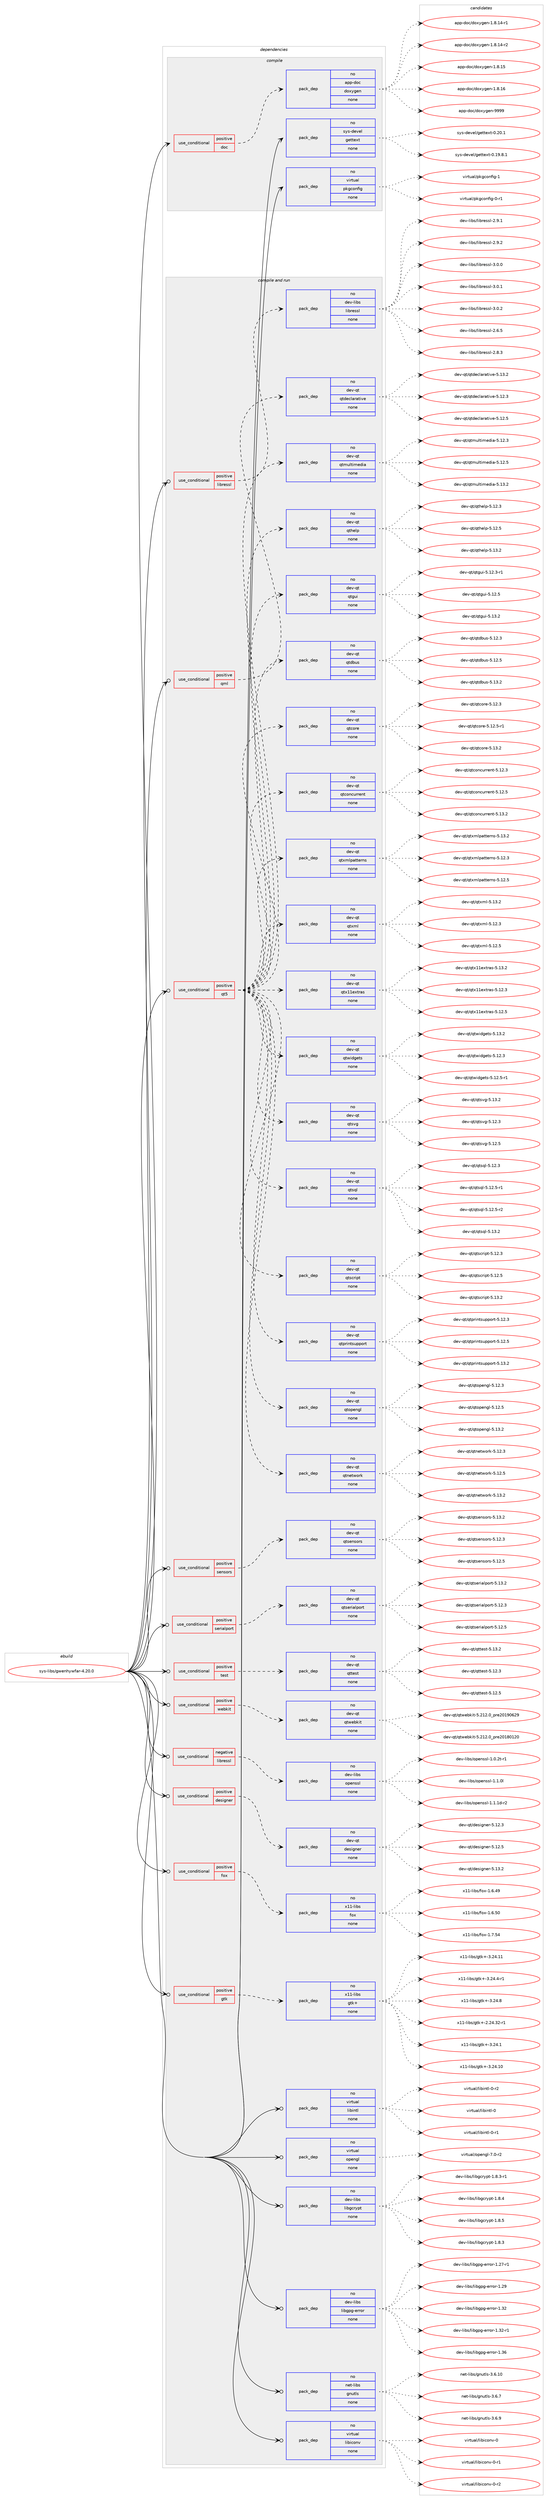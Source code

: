 digraph prolog {

# *************
# Graph options
# *************

newrank=true;
concentrate=true;
compound=true;
graph [rankdir=LR,fontname=Helvetica,fontsize=10,ranksep=1.5];#, ranksep=2.5, nodesep=0.2];
edge  [arrowhead=vee];
node  [fontname=Helvetica,fontsize=10];

# **********
# The ebuild
# **********

subgraph cluster_leftcol {
color=gray;
rank=same;
label=<<i>ebuild</i>>;
id [label="sys-libs/gwenhywfar-4.20.0", color=red, width=4, href="../sys-libs/gwenhywfar-4.20.0.svg"];
}

# ****************
# The dependencies
# ****************

subgraph cluster_midcol {
color=gray;
label=<<i>dependencies</i>>;
subgraph cluster_compile {
fillcolor="#eeeeee";
style=filled;
label=<<i>compile</i>>;
subgraph cond215468 {
dependency896968 [label=<<TABLE BORDER="0" CELLBORDER="1" CELLSPACING="0" CELLPADDING="4"><TR><TD ROWSPAN="3" CELLPADDING="10">use_conditional</TD></TR><TR><TD>positive</TD></TR><TR><TD>doc</TD></TR></TABLE>>, shape=none, color=red];
subgraph pack665750 {
dependency896969 [label=<<TABLE BORDER="0" CELLBORDER="1" CELLSPACING="0" CELLPADDING="4" WIDTH="220"><TR><TD ROWSPAN="6" CELLPADDING="30">pack_dep</TD></TR><TR><TD WIDTH="110">no</TD></TR><TR><TD>app-doc</TD></TR><TR><TD>doxygen</TD></TR><TR><TD>none</TD></TR><TR><TD></TD></TR></TABLE>>, shape=none, color=blue];
}
dependency896968:e -> dependency896969:w [weight=20,style="dashed",arrowhead="vee"];
}
id:e -> dependency896968:w [weight=20,style="solid",arrowhead="vee"];
subgraph pack665751 {
dependency896970 [label=<<TABLE BORDER="0" CELLBORDER="1" CELLSPACING="0" CELLPADDING="4" WIDTH="220"><TR><TD ROWSPAN="6" CELLPADDING="30">pack_dep</TD></TR><TR><TD WIDTH="110">no</TD></TR><TR><TD>sys-devel</TD></TR><TR><TD>gettext</TD></TR><TR><TD>none</TD></TR><TR><TD></TD></TR></TABLE>>, shape=none, color=blue];
}
id:e -> dependency896970:w [weight=20,style="solid",arrowhead="vee"];
subgraph pack665752 {
dependency896971 [label=<<TABLE BORDER="0" CELLBORDER="1" CELLSPACING="0" CELLPADDING="4" WIDTH="220"><TR><TD ROWSPAN="6" CELLPADDING="30">pack_dep</TD></TR><TR><TD WIDTH="110">no</TD></TR><TR><TD>virtual</TD></TR><TR><TD>pkgconfig</TD></TR><TR><TD>none</TD></TR><TR><TD></TD></TR></TABLE>>, shape=none, color=blue];
}
id:e -> dependency896971:w [weight=20,style="solid",arrowhead="vee"];
}
subgraph cluster_compileandrun {
fillcolor="#eeeeee";
style=filled;
label=<<i>compile and run</i>>;
subgraph cond215469 {
dependency896972 [label=<<TABLE BORDER="0" CELLBORDER="1" CELLSPACING="0" CELLPADDING="4"><TR><TD ROWSPAN="3" CELLPADDING="10">use_conditional</TD></TR><TR><TD>negative</TD></TR><TR><TD>libressl</TD></TR></TABLE>>, shape=none, color=red];
subgraph pack665753 {
dependency896973 [label=<<TABLE BORDER="0" CELLBORDER="1" CELLSPACING="0" CELLPADDING="4" WIDTH="220"><TR><TD ROWSPAN="6" CELLPADDING="30">pack_dep</TD></TR><TR><TD WIDTH="110">no</TD></TR><TR><TD>dev-libs</TD></TR><TR><TD>openssl</TD></TR><TR><TD>none</TD></TR><TR><TD></TD></TR></TABLE>>, shape=none, color=blue];
}
dependency896972:e -> dependency896973:w [weight=20,style="dashed",arrowhead="vee"];
}
id:e -> dependency896972:w [weight=20,style="solid",arrowhead="odotvee"];
subgraph cond215470 {
dependency896974 [label=<<TABLE BORDER="0" CELLBORDER="1" CELLSPACING="0" CELLPADDING="4"><TR><TD ROWSPAN="3" CELLPADDING="10">use_conditional</TD></TR><TR><TD>positive</TD></TR><TR><TD>designer</TD></TR></TABLE>>, shape=none, color=red];
subgraph pack665754 {
dependency896975 [label=<<TABLE BORDER="0" CELLBORDER="1" CELLSPACING="0" CELLPADDING="4" WIDTH="220"><TR><TD ROWSPAN="6" CELLPADDING="30">pack_dep</TD></TR><TR><TD WIDTH="110">no</TD></TR><TR><TD>dev-qt</TD></TR><TR><TD>designer</TD></TR><TR><TD>none</TD></TR><TR><TD></TD></TR></TABLE>>, shape=none, color=blue];
}
dependency896974:e -> dependency896975:w [weight=20,style="dashed",arrowhead="vee"];
}
id:e -> dependency896974:w [weight=20,style="solid",arrowhead="odotvee"];
subgraph cond215471 {
dependency896976 [label=<<TABLE BORDER="0" CELLBORDER="1" CELLSPACING="0" CELLPADDING="4"><TR><TD ROWSPAN="3" CELLPADDING="10">use_conditional</TD></TR><TR><TD>positive</TD></TR><TR><TD>fox</TD></TR></TABLE>>, shape=none, color=red];
subgraph pack665755 {
dependency896977 [label=<<TABLE BORDER="0" CELLBORDER="1" CELLSPACING="0" CELLPADDING="4" WIDTH="220"><TR><TD ROWSPAN="6" CELLPADDING="30">pack_dep</TD></TR><TR><TD WIDTH="110">no</TD></TR><TR><TD>x11-libs</TD></TR><TR><TD>fox</TD></TR><TR><TD>none</TD></TR><TR><TD></TD></TR></TABLE>>, shape=none, color=blue];
}
dependency896976:e -> dependency896977:w [weight=20,style="dashed",arrowhead="vee"];
}
id:e -> dependency896976:w [weight=20,style="solid",arrowhead="odotvee"];
subgraph cond215472 {
dependency896978 [label=<<TABLE BORDER="0" CELLBORDER="1" CELLSPACING="0" CELLPADDING="4"><TR><TD ROWSPAN="3" CELLPADDING="10">use_conditional</TD></TR><TR><TD>positive</TD></TR><TR><TD>gtk</TD></TR></TABLE>>, shape=none, color=red];
subgraph pack665756 {
dependency896979 [label=<<TABLE BORDER="0" CELLBORDER="1" CELLSPACING="0" CELLPADDING="4" WIDTH="220"><TR><TD ROWSPAN="6" CELLPADDING="30">pack_dep</TD></TR><TR><TD WIDTH="110">no</TD></TR><TR><TD>x11-libs</TD></TR><TR><TD>gtk+</TD></TR><TR><TD>none</TD></TR><TR><TD></TD></TR></TABLE>>, shape=none, color=blue];
}
dependency896978:e -> dependency896979:w [weight=20,style="dashed",arrowhead="vee"];
}
id:e -> dependency896978:w [weight=20,style="solid",arrowhead="odotvee"];
subgraph cond215473 {
dependency896980 [label=<<TABLE BORDER="0" CELLBORDER="1" CELLSPACING="0" CELLPADDING="4"><TR><TD ROWSPAN="3" CELLPADDING="10">use_conditional</TD></TR><TR><TD>positive</TD></TR><TR><TD>libressl</TD></TR></TABLE>>, shape=none, color=red];
subgraph pack665757 {
dependency896981 [label=<<TABLE BORDER="0" CELLBORDER="1" CELLSPACING="0" CELLPADDING="4" WIDTH="220"><TR><TD ROWSPAN="6" CELLPADDING="30">pack_dep</TD></TR><TR><TD WIDTH="110">no</TD></TR><TR><TD>dev-libs</TD></TR><TR><TD>libressl</TD></TR><TR><TD>none</TD></TR><TR><TD></TD></TR></TABLE>>, shape=none, color=blue];
}
dependency896980:e -> dependency896981:w [weight=20,style="dashed",arrowhead="vee"];
}
id:e -> dependency896980:w [weight=20,style="solid",arrowhead="odotvee"];
subgraph cond215474 {
dependency896982 [label=<<TABLE BORDER="0" CELLBORDER="1" CELLSPACING="0" CELLPADDING="4"><TR><TD ROWSPAN="3" CELLPADDING="10">use_conditional</TD></TR><TR><TD>positive</TD></TR><TR><TD>qml</TD></TR></TABLE>>, shape=none, color=red];
subgraph pack665758 {
dependency896983 [label=<<TABLE BORDER="0" CELLBORDER="1" CELLSPACING="0" CELLPADDING="4" WIDTH="220"><TR><TD ROWSPAN="6" CELLPADDING="30">pack_dep</TD></TR><TR><TD WIDTH="110">no</TD></TR><TR><TD>dev-qt</TD></TR><TR><TD>qtdeclarative</TD></TR><TR><TD>none</TD></TR><TR><TD></TD></TR></TABLE>>, shape=none, color=blue];
}
dependency896982:e -> dependency896983:w [weight=20,style="dashed",arrowhead="vee"];
}
id:e -> dependency896982:w [weight=20,style="solid",arrowhead="odotvee"];
subgraph cond215475 {
dependency896984 [label=<<TABLE BORDER="0" CELLBORDER="1" CELLSPACING="0" CELLPADDING="4"><TR><TD ROWSPAN="3" CELLPADDING="10">use_conditional</TD></TR><TR><TD>positive</TD></TR><TR><TD>qt5</TD></TR></TABLE>>, shape=none, color=red];
subgraph pack665759 {
dependency896985 [label=<<TABLE BORDER="0" CELLBORDER="1" CELLSPACING="0" CELLPADDING="4" WIDTH="220"><TR><TD ROWSPAN="6" CELLPADDING="30">pack_dep</TD></TR><TR><TD WIDTH="110">no</TD></TR><TR><TD>dev-qt</TD></TR><TR><TD>qtconcurrent</TD></TR><TR><TD>none</TD></TR><TR><TD></TD></TR></TABLE>>, shape=none, color=blue];
}
dependency896984:e -> dependency896985:w [weight=20,style="dashed",arrowhead="vee"];
subgraph pack665760 {
dependency896986 [label=<<TABLE BORDER="0" CELLBORDER="1" CELLSPACING="0" CELLPADDING="4" WIDTH="220"><TR><TD ROWSPAN="6" CELLPADDING="30">pack_dep</TD></TR><TR><TD WIDTH="110">no</TD></TR><TR><TD>dev-qt</TD></TR><TR><TD>qtcore</TD></TR><TR><TD>none</TD></TR><TR><TD></TD></TR></TABLE>>, shape=none, color=blue];
}
dependency896984:e -> dependency896986:w [weight=20,style="dashed",arrowhead="vee"];
subgraph pack665761 {
dependency896987 [label=<<TABLE BORDER="0" CELLBORDER="1" CELLSPACING="0" CELLPADDING="4" WIDTH="220"><TR><TD ROWSPAN="6" CELLPADDING="30">pack_dep</TD></TR><TR><TD WIDTH="110">no</TD></TR><TR><TD>dev-qt</TD></TR><TR><TD>qtdbus</TD></TR><TR><TD>none</TD></TR><TR><TD></TD></TR></TABLE>>, shape=none, color=blue];
}
dependency896984:e -> dependency896987:w [weight=20,style="dashed",arrowhead="vee"];
subgraph pack665762 {
dependency896988 [label=<<TABLE BORDER="0" CELLBORDER="1" CELLSPACING="0" CELLPADDING="4" WIDTH="220"><TR><TD ROWSPAN="6" CELLPADDING="30">pack_dep</TD></TR><TR><TD WIDTH="110">no</TD></TR><TR><TD>dev-qt</TD></TR><TR><TD>qtgui</TD></TR><TR><TD>none</TD></TR><TR><TD></TD></TR></TABLE>>, shape=none, color=blue];
}
dependency896984:e -> dependency896988:w [weight=20,style="dashed",arrowhead="vee"];
subgraph pack665763 {
dependency896989 [label=<<TABLE BORDER="0" CELLBORDER="1" CELLSPACING="0" CELLPADDING="4" WIDTH="220"><TR><TD ROWSPAN="6" CELLPADDING="30">pack_dep</TD></TR><TR><TD WIDTH="110">no</TD></TR><TR><TD>dev-qt</TD></TR><TR><TD>qthelp</TD></TR><TR><TD>none</TD></TR><TR><TD></TD></TR></TABLE>>, shape=none, color=blue];
}
dependency896984:e -> dependency896989:w [weight=20,style="dashed",arrowhead="vee"];
subgraph pack665764 {
dependency896990 [label=<<TABLE BORDER="0" CELLBORDER="1" CELLSPACING="0" CELLPADDING="4" WIDTH="220"><TR><TD ROWSPAN="6" CELLPADDING="30">pack_dep</TD></TR><TR><TD WIDTH="110">no</TD></TR><TR><TD>dev-qt</TD></TR><TR><TD>qtmultimedia</TD></TR><TR><TD>none</TD></TR><TR><TD></TD></TR></TABLE>>, shape=none, color=blue];
}
dependency896984:e -> dependency896990:w [weight=20,style="dashed",arrowhead="vee"];
subgraph pack665765 {
dependency896991 [label=<<TABLE BORDER="0" CELLBORDER="1" CELLSPACING="0" CELLPADDING="4" WIDTH="220"><TR><TD ROWSPAN="6" CELLPADDING="30">pack_dep</TD></TR><TR><TD WIDTH="110">no</TD></TR><TR><TD>dev-qt</TD></TR><TR><TD>qtnetwork</TD></TR><TR><TD>none</TD></TR><TR><TD></TD></TR></TABLE>>, shape=none, color=blue];
}
dependency896984:e -> dependency896991:w [weight=20,style="dashed",arrowhead="vee"];
subgraph pack665766 {
dependency896992 [label=<<TABLE BORDER="0" CELLBORDER="1" CELLSPACING="0" CELLPADDING="4" WIDTH="220"><TR><TD ROWSPAN="6" CELLPADDING="30">pack_dep</TD></TR><TR><TD WIDTH="110">no</TD></TR><TR><TD>dev-qt</TD></TR><TR><TD>qtopengl</TD></TR><TR><TD>none</TD></TR><TR><TD></TD></TR></TABLE>>, shape=none, color=blue];
}
dependency896984:e -> dependency896992:w [weight=20,style="dashed",arrowhead="vee"];
subgraph pack665767 {
dependency896993 [label=<<TABLE BORDER="0" CELLBORDER="1" CELLSPACING="0" CELLPADDING="4" WIDTH="220"><TR><TD ROWSPAN="6" CELLPADDING="30">pack_dep</TD></TR><TR><TD WIDTH="110">no</TD></TR><TR><TD>dev-qt</TD></TR><TR><TD>qtprintsupport</TD></TR><TR><TD>none</TD></TR><TR><TD></TD></TR></TABLE>>, shape=none, color=blue];
}
dependency896984:e -> dependency896993:w [weight=20,style="dashed",arrowhead="vee"];
subgraph pack665768 {
dependency896994 [label=<<TABLE BORDER="0" CELLBORDER="1" CELLSPACING="0" CELLPADDING="4" WIDTH="220"><TR><TD ROWSPAN="6" CELLPADDING="30">pack_dep</TD></TR><TR><TD WIDTH="110">no</TD></TR><TR><TD>dev-qt</TD></TR><TR><TD>qtscript</TD></TR><TR><TD>none</TD></TR><TR><TD></TD></TR></TABLE>>, shape=none, color=blue];
}
dependency896984:e -> dependency896994:w [weight=20,style="dashed",arrowhead="vee"];
subgraph pack665769 {
dependency896995 [label=<<TABLE BORDER="0" CELLBORDER="1" CELLSPACING="0" CELLPADDING="4" WIDTH="220"><TR><TD ROWSPAN="6" CELLPADDING="30">pack_dep</TD></TR><TR><TD WIDTH="110">no</TD></TR><TR><TD>dev-qt</TD></TR><TR><TD>qtsql</TD></TR><TR><TD>none</TD></TR><TR><TD></TD></TR></TABLE>>, shape=none, color=blue];
}
dependency896984:e -> dependency896995:w [weight=20,style="dashed",arrowhead="vee"];
subgraph pack665770 {
dependency896996 [label=<<TABLE BORDER="0" CELLBORDER="1" CELLSPACING="0" CELLPADDING="4" WIDTH="220"><TR><TD ROWSPAN="6" CELLPADDING="30">pack_dep</TD></TR><TR><TD WIDTH="110">no</TD></TR><TR><TD>dev-qt</TD></TR><TR><TD>qtsvg</TD></TR><TR><TD>none</TD></TR><TR><TD></TD></TR></TABLE>>, shape=none, color=blue];
}
dependency896984:e -> dependency896996:w [weight=20,style="dashed",arrowhead="vee"];
subgraph pack665771 {
dependency896997 [label=<<TABLE BORDER="0" CELLBORDER="1" CELLSPACING="0" CELLPADDING="4" WIDTH="220"><TR><TD ROWSPAN="6" CELLPADDING="30">pack_dep</TD></TR><TR><TD WIDTH="110">no</TD></TR><TR><TD>dev-qt</TD></TR><TR><TD>qtwidgets</TD></TR><TR><TD>none</TD></TR><TR><TD></TD></TR></TABLE>>, shape=none, color=blue];
}
dependency896984:e -> dependency896997:w [weight=20,style="dashed",arrowhead="vee"];
subgraph pack665772 {
dependency896998 [label=<<TABLE BORDER="0" CELLBORDER="1" CELLSPACING="0" CELLPADDING="4" WIDTH="220"><TR><TD ROWSPAN="6" CELLPADDING="30">pack_dep</TD></TR><TR><TD WIDTH="110">no</TD></TR><TR><TD>dev-qt</TD></TR><TR><TD>qtx11extras</TD></TR><TR><TD>none</TD></TR><TR><TD></TD></TR></TABLE>>, shape=none, color=blue];
}
dependency896984:e -> dependency896998:w [weight=20,style="dashed",arrowhead="vee"];
subgraph pack665773 {
dependency896999 [label=<<TABLE BORDER="0" CELLBORDER="1" CELLSPACING="0" CELLPADDING="4" WIDTH="220"><TR><TD ROWSPAN="6" CELLPADDING="30">pack_dep</TD></TR><TR><TD WIDTH="110">no</TD></TR><TR><TD>dev-qt</TD></TR><TR><TD>qtxml</TD></TR><TR><TD>none</TD></TR><TR><TD></TD></TR></TABLE>>, shape=none, color=blue];
}
dependency896984:e -> dependency896999:w [weight=20,style="dashed",arrowhead="vee"];
subgraph pack665774 {
dependency897000 [label=<<TABLE BORDER="0" CELLBORDER="1" CELLSPACING="0" CELLPADDING="4" WIDTH="220"><TR><TD ROWSPAN="6" CELLPADDING="30">pack_dep</TD></TR><TR><TD WIDTH="110">no</TD></TR><TR><TD>dev-qt</TD></TR><TR><TD>qtxmlpatterns</TD></TR><TR><TD>none</TD></TR><TR><TD></TD></TR></TABLE>>, shape=none, color=blue];
}
dependency896984:e -> dependency897000:w [weight=20,style="dashed",arrowhead="vee"];
}
id:e -> dependency896984:w [weight=20,style="solid",arrowhead="odotvee"];
subgraph cond215476 {
dependency897001 [label=<<TABLE BORDER="0" CELLBORDER="1" CELLSPACING="0" CELLPADDING="4"><TR><TD ROWSPAN="3" CELLPADDING="10">use_conditional</TD></TR><TR><TD>positive</TD></TR><TR><TD>sensors</TD></TR></TABLE>>, shape=none, color=red];
subgraph pack665775 {
dependency897002 [label=<<TABLE BORDER="0" CELLBORDER="1" CELLSPACING="0" CELLPADDING="4" WIDTH="220"><TR><TD ROWSPAN="6" CELLPADDING="30">pack_dep</TD></TR><TR><TD WIDTH="110">no</TD></TR><TR><TD>dev-qt</TD></TR><TR><TD>qtsensors</TD></TR><TR><TD>none</TD></TR><TR><TD></TD></TR></TABLE>>, shape=none, color=blue];
}
dependency897001:e -> dependency897002:w [weight=20,style="dashed",arrowhead="vee"];
}
id:e -> dependency897001:w [weight=20,style="solid",arrowhead="odotvee"];
subgraph cond215477 {
dependency897003 [label=<<TABLE BORDER="0" CELLBORDER="1" CELLSPACING="0" CELLPADDING="4"><TR><TD ROWSPAN="3" CELLPADDING="10">use_conditional</TD></TR><TR><TD>positive</TD></TR><TR><TD>serialport</TD></TR></TABLE>>, shape=none, color=red];
subgraph pack665776 {
dependency897004 [label=<<TABLE BORDER="0" CELLBORDER="1" CELLSPACING="0" CELLPADDING="4" WIDTH="220"><TR><TD ROWSPAN="6" CELLPADDING="30">pack_dep</TD></TR><TR><TD WIDTH="110">no</TD></TR><TR><TD>dev-qt</TD></TR><TR><TD>qtserialport</TD></TR><TR><TD>none</TD></TR><TR><TD></TD></TR></TABLE>>, shape=none, color=blue];
}
dependency897003:e -> dependency897004:w [weight=20,style="dashed",arrowhead="vee"];
}
id:e -> dependency897003:w [weight=20,style="solid",arrowhead="odotvee"];
subgraph cond215478 {
dependency897005 [label=<<TABLE BORDER="0" CELLBORDER="1" CELLSPACING="0" CELLPADDING="4"><TR><TD ROWSPAN="3" CELLPADDING="10">use_conditional</TD></TR><TR><TD>positive</TD></TR><TR><TD>test</TD></TR></TABLE>>, shape=none, color=red];
subgraph pack665777 {
dependency897006 [label=<<TABLE BORDER="0" CELLBORDER="1" CELLSPACING="0" CELLPADDING="4" WIDTH="220"><TR><TD ROWSPAN="6" CELLPADDING="30">pack_dep</TD></TR><TR><TD WIDTH="110">no</TD></TR><TR><TD>dev-qt</TD></TR><TR><TD>qttest</TD></TR><TR><TD>none</TD></TR><TR><TD></TD></TR></TABLE>>, shape=none, color=blue];
}
dependency897005:e -> dependency897006:w [weight=20,style="dashed",arrowhead="vee"];
}
id:e -> dependency897005:w [weight=20,style="solid",arrowhead="odotvee"];
subgraph cond215479 {
dependency897007 [label=<<TABLE BORDER="0" CELLBORDER="1" CELLSPACING="0" CELLPADDING="4"><TR><TD ROWSPAN="3" CELLPADDING="10">use_conditional</TD></TR><TR><TD>positive</TD></TR><TR><TD>webkit</TD></TR></TABLE>>, shape=none, color=red];
subgraph pack665778 {
dependency897008 [label=<<TABLE BORDER="0" CELLBORDER="1" CELLSPACING="0" CELLPADDING="4" WIDTH="220"><TR><TD ROWSPAN="6" CELLPADDING="30">pack_dep</TD></TR><TR><TD WIDTH="110">no</TD></TR><TR><TD>dev-qt</TD></TR><TR><TD>qtwebkit</TD></TR><TR><TD>none</TD></TR><TR><TD></TD></TR></TABLE>>, shape=none, color=blue];
}
dependency897007:e -> dependency897008:w [weight=20,style="dashed",arrowhead="vee"];
}
id:e -> dependency897007:w [weight=20,style="solid",arrowhead="odotvee"];
subgraph pack665779 {
dependency897009 [label=<<TABLE BORDER="0" CELLBORDER="1" CELLSPACING="0" CELLPADDING="4" WIDTH="220"><TR><TD ROWSPAN="6" CELLPADDING="30">pack_dep</TD></TR><TR><TD WIDTH="110">no</TD></TR><TR><TD>dev-libs</TD></TR><TR><TD>libgcrypt</TD></TR><TR><TD>none</TD></TR><TR><TD></TD></TR></TABLE>>, shape=none, color=blue];
}
id:e -> dependency897009:w [weight=20,style="solid",arrowhead="odotvee"];
subgraph pack665780 {
dependency897010 [label=<<TABLE BORDER="0" CELLBORDER="1" CELLSPACING="0" CELLPADDING="4" WIDTH="220"><TR><TD ROWSPAN="6" CELLPADDING="30">pack_dep</TD></TR><TR><TD WIDTH="110">no</TD></TR><TR><TD>dev-libs</TD></TR><TR><TD>libgpg-error</TD></TR><TR><TD>none</TD></TR><TR><TD></TD></TR></TABLE>>, shape=none, color=blue];
}
id:e -> dependency897010:w [weight=20,style="solid",arrowhead="odotvee"];
subgraph pack665781 {
dependency897011 [label=<<TABLE BORDER="0" CELLBORDER="1" CELLSPACING="0" CELLPADDING="4" WIDTH="220"><TR><TD ROWSPAN="6" CELLPADDING="30">pack_dep</TD></TR><TR><TD WIDTH="110">no</TD></TR><TR><TD>net-libs</TD></TR><TR><TD>gnutls</TD></TR><TR><TD>none</TD></TR><TR><TD></TD></TR></TABLE>>, shape=none, color=blue];
}
id:e -> dependency897011:w [weight=20,style="solid",arrowhead="odotvee"];
subgraph pack665782 {
dependency897012 [label=<<TABLE BORDER="0" CELLBORDER="1" CELLSPACING="0" CELLPADDING="4" WIDTH="220"><TR><TD ROWSPAN="6" CELLPADDING="30">pack_dep</TD></TR><TR><TD WIDTH="110">no</TD></TR><TR><TD>virtual</TD></TR><TR><TD>libiconv</TD></TR><TR><TD>none</TD></TR><TR><TD></TD></TR></TABLE>>, shape=none, color=blue];
}
id:e -> dependency897012:w [weight=20,style="solid",arrowhead="odotvee"];
subgraph pack665783 {
dependency897013 [label=<<TABLE BORDER="0" CELLBORDER="1" CELLSPACING="0" CELLPADDING="4" WIDTH="220"><TR><TD ROWSPAN="6" CELLPADDING="30">pack_dep</TD></TR><TR><TD WIDTH="110">no</TD></TR><TR><TD>virtual</TD></TR><TR><TD>libintl</TD></TR><TR><TD>none</TD></TR><TR><TD></TD></TR></TABLE>>, shape=none, color=blue];
}
id:e -> dependency897013:w [weight=20,style="solid",arrowhead="odotvee"];
subgraph pack665784 {
dependency897014 [label=<<TABLE BORDER="0" CELLBORDER="1" CELLSPACING="0" CELLPADDING="4" WIDTH="220"><TR><TD ROWSPAN="6" CELLPADDING="30">pack_dep</TD></TR><TR><TD WIDTH="110">no</TD></TR><TR><TD>virtual</TD></TR><TR><TD>opengl</TD></TR><TR><TD>none</TD></TR><TR><TD></TD></TR></TABLE>>, shape=none, color=blue];
}
id:e -> dependency897014:w [weight=20,style="solid",arrowhead="odotvee"];
}
subgraph cluster_run {
fillcolor="#eeeeee";
style=filled;
label=<<i>run</i>>;
}
}

# **************
# The candidates
# **************

subgraph cluster_choices {
rank=same;
color=gray;
label=<<i>candidates</i>>;

subgraph choice665750 {
color=black;
nodesep=1;
choice97112112451001119947100111120121103101110454946564649524511449 [label="app-doc/doxygen-1.8.14-r1", color=red, width=4,href="../app-doc/doxygen-1.8.14-r1.svg"];
choice97112112451001119947100111120121103101110454946564649524511450 [label="app-doc/doxygen-1.8.14-r2", color=red, width=4,href="../app-doc/doxygen-1.8.14-r2.svg"];
choice9711211245100111994710011112012110310111045494656464953 [label="app-doc/doxygen-1.8.15", color=red, width=4,href="../app-doc/doxygen-1.8.15.svg"];
choice9711211245100111994710011112012110310111045494656464954 [label="app-doc/doxygen-1.8.16", color=red, width=4,href="../app-doc/doxygen-1.8.16.svg"];
choice971121124510011199471001111201211031011104557575757 [label="app-doc/doxygen-9999", color=red, width=4,href="../app-doc/doxygen-9999.svg"];
dependency896969:e -> choice97112112451001119947100111120121103101110454946564649524511449:w [style=dotted,weight="100"];
dependency896969:e -> choice97112112451001119947100111120121103101110454946564649524511450:w [style=dotted,weight="100"];
dependency896969:e -> choice9711211245100111994710011112012110310111045494656464953:w [style=dotted,weight="100"];
dependency896969:e -> choice9711211245100111994710011112012110310111045494656464954:w [style=dotted,weight="100"];
dependency896969:e -> choice971121124510011199471001111201211031011104557575757:w [style=dotted,weight="100"];
}
subgraph choice665751 {
color=black;
nodesep=1;
choice1151211154510010111810110847103101116116101120116454846495746564649 [label="sys-devel/gettext-0.19.8.1", color=red, width=4,href="../sys-devel/gettext-0.19.8.1.svg"];
choice115121115451001011181011084710310111611610112011645484650484649 [label="sys-devel/gettext-0.20.1", color=red, width=4,href="../sys-devel/gettext-0.20.1.svg"];
dependency896970:e -> choice1151211154510010111810110847103101116116101120116454846495746564649:w [style=dotted,weight="100"];
dependency896970:e -> choice115121115451001011181011084710310111611610112011645484650484649:w [style=dotted,weight="100"];
}
subgraph choice665752 {
color=black;
nodesep=1;
choice11810511411611797108471121071039911111010210510345484511449 [label="virtual/pkgconfig-0-r1", color=red, width=4,href="../virtual/pkgconfig-0-r1.svg"];
choice1181051141161179710847112107103991111101021051034549 [label="virtual/pkgconfig-1", color=red, width=4,href="../virtual/pkgconfig-1.svg"];
dependency896971:e -> choice11810511411611797108471121071039911111010210510345484511449:w [style=dotted,weight="100"];
dependency896971:e -> choice1181051141161179710847112107103991111101021051034549:w [style=dotted,weight="100"];
}
subgraph choice665753 {
color=black;
nodesep=1;
choice1001011184510810598115471111121011101151151084549464846501164511449 [label="dev-libs/openssl-1.0.2t-r1", color=red, width=4,href="../dev-libs/openssl-1.0.2t-r1.svg"];
choice100101118451081059811547111112101110115115108454946494648108 [label="dev-libs/openssl-1.1.0l", color=red, width=4,href="../dev-libs/openssl-1.1.0l.svg"];
choice1001011184510810598115471111121011101151151084549464946491004511450 [label="dev-libs/openssl-1.1.1d-r2", color=red, width=4,href="../dev-libs/openssl-1.1.1d-r2.svg"];
dependency896973:e -> choice1001011184510810598115471111121011101151151084549464846501164511449:w [style=dotted,weight="100"];
dependency896973:e -> choice100101118451081059811547111112101110115115108454946494648108:w [style=dotted,weight="100"];
dependency896973:e -> choice1001011184510810598115471111121011101151151084549464946491004511450:w [style=dotted,weight="100"];
}
subgraph choice665754 {
color=black;
nodesep=1;
choice100101118451131164710010111510510311010111445534649504651 [label="dev-qt/designer-5.12.3", color=red, width=4,href="../dev-qt/designer-5.12.3.svg"];
choice100101118451131164710010111510510311010111445534649504653 [label="dev-qt/designer-5.12.5", color=red, width=4,href="../dev-qt/designer-5.12.5.svg"];
choice100101118451131164710010111510510311010111445534649514650 [label="dev-qt/designer-5.13.2", color=red, width=4,href="../dev-qt/designer-5.13.2.svg"];
dependency896975:e -> choice100101118451131164710010111510510311010111445534649504651:w [style=dotted,weight="100"];
dependency896975:e -> choice100101118451131164710010111510510311010111445534649504653:w [style=dotted,weight="100"];
dependency896975:e -> choice100101118451131164710010111510510311010111445534649514650:w [style=dotted,weight="100"];
}
subgraph choice665755 {
color=black;
nodesep=1;
choice120494945108105981154710211112045494654465257 [label="x11-libs/fox-1.6.49", color=red, width=4,href="../x11-libs/fox-1.6.49.svg"];
choice120494945108105981154710211112045494654465348 [label="x11-libs/fox-1.6.50", color=red, width=4,href="../x11-libs/fox-1.6.50.svg"];
choice120494945108105981154710211112045494655465352 [label="x11-libs/fox-1.7.54", color=red, width=4,href="../x11-libs/fox-1.7.54.svg"];
dependency896977:e -> choice120494945108105981154710211112045494654465257:w [style=dotted,weight="100"];
dependency896977:e -> choice120494945108105981154710211112045494654465348:w [style=dotted,weight="100"];
dependency896977:e -> choice120494945108105981154710211112045494655465352:w [style=dotted,weight="100"];
}
subgraph choice665756 {
color=black;
nodesep=1;
choice12049494510810598115471031161074345504650524651504511449 [label="x11-libs/gtk+-2.24.32-r1", color=red, width=4,href="../x11-libs/gtk+-2.24.32-r1.svg"];
choice12049494510810598115471031161074345514650524649 [label="x11-libs/gtk+-3.24.1", color=red, width=4,href="../x11-libs/gtk+-3.24.1.svg"];
choice1204949451081059811547103116107434551465052464948 [label="x11-libs/gtk+-3.24.10", color=red, width=4,href="../x11-libs/gtk+-3.24.10.svg"];
choice1204949451081059811547103116107434551465052464949 [label="x11-libs/gtk+-3.24.11", color=red, width=4,href="../x11-libs/gtk+-3.24.11.svg"];
choice120494945108105981154710311610743455146505246524511449 [label="x11-libs/gtk+-3.24.4-r1", color=red, width=4,href="../x11-libs/gtk+-3.24.4-r1.svg"];
choice12049494510810598115471031161074345514650524656 [label="x11-libs/gtk+-3.24.8", color=red, width=4,href="../x11-libs/gtk+-3.24.8.svg"];
dependency896979:e -> choice12049494510810598115471031161074345504650524651504511449:w [style=dotted,weight="100"];
dependency896979:e -> choice12049494510810598115471031161074345514650524649:w [style=dotted,weight="100"];
dependency896979:e -> choice1204949451081059811547103116107434551465052464948:w [style=dotted,weight="100"];
dependency896979:e -> choice1204949451081059811547103116107434551465052464949:w [style=dotted,weight="100"];
dependency896979:e -> choice120494945108105981154710311610743455146505246524511449:w [style=dotted,weight="100"];
dependency896979:e -> choice12049494510810598115471031161074345514650524656:w [style=dotted,weight="100"];
}
subgraph choice665757 {
color=black;
nodesep=1;
choice10010111845108105981154710810598114101115115108455046544653 [label="dev-libs/libressl-2.6.5", color=red, width=4,href="../dev-libs/libressl-2.6.5.svg"];
choice10010111845108105981154710810598114101115115108455046564651 [label="dev-libs/libressl-2.8.3", color=red, width=4,href="../dev-libs/libressl-2.8.3.svg"];
choice10010111845108105981154710810598114101115115108455046574649 [label="dev-libs/libressl-2.9.1", color=red, width=4,href="../dev-libs/libressl-2.9.1.svg"];
choice10010111845108105981154710810598114101115115108455046574650 [label="dev-libs/libressl-2.9.2", color=red, width=4,href="../dev-libs/libressl-2.9.2.svg"];
choice10010111845108105981154710810598114101115115108455146484648 [label="dev-libs/libressl-3.0.0", color=red, width=4,href="../dev-libs/libressl-3.0.0.svg"];
choice10010111845108105981154710810598114101115115108455146484649 [label="dev-libs/libressl-3.0.1", color=red, width=4,href="../dev-libs/libressl-3.0.1.svg"];
choice10010111845108105981154710810598114101115115108455146484650 [label="dev-libs/libressl-3.0.2", color=red, width=4,href="../dev-libs/libressl-3.0.2.svg"];
dependency896981:e -> choice10010111845108105981154710810598114101115115108455046544653:w [style=dotted,weight="100"];
dependency896981:e -> choice10010111845108105981154710810598114101115115108455046564651:w [style=dotted,weight="100"];
dependency896981:e -> choice10010111845108105981154710810598114101115115108455046574649:w [style=dotted,weight="100"];
dependency896981:e -> choice10010111845108105981154710810598114101115115108455046574650:w [style=dotted,weight="100"];
dependency896981:e -> choice10010111845108105981154710810598114101115115108455146484648:w [style=dotted,weight="100"];
dependency896981:e -> choice10010111845108105981154710810598114101115115108455146484649:w [style=dotted,weight="100"];
dependency896981:e -> choice10010111845108105981154710810598114101115115108455146484650:w [style=dotted,weight="100"];
}
subgraph choice665758 {
color=black;
nodesep=1;
choice100101118451131164711311610010199108971149711610511810145534649504651 [label="dev-qt/qtdeclarative-5.12.3", color=red, width=4,href="../dev-qt/qtdeclarative-5.12.3.svg"];
choice100101118451131164711311610010199108971149711610511810145534649504653 [label="dev-qt/qtdeclarative-5.12.5", color=red, width=4,href="../dev-qt/qtdeclarative-5.12.5.svg"];
choice100101118451131164711311610010199108971149711610511810145534649514650 [label="dev-qt/qtdeclarative-5.13.2", color=red, width=4,href="../dev-qt/qtdeclarative-5.13.2.svg"];
dependency896983:e -> choice100101118451131164711311610010199108971149711610511810145534649504651:w [style=dotted,weight="100"];
dependency896983:e -> choice100101118451131164711311610010199108971149711610511810145534649504653:w [style=dotted,weight="100"];
dependency896983:e -> choice100101118451131164711311610010199108971149711610511810145534649514650:w [style=dotted,weight="100"];
}
subgraph choice665759 {
color=black;
nodesep=1;
choice1001011184511311647113116991111109911711411410111011645534649504651 [label="dev-qt/qtconcurrent-5.12.3", color=red, width=4,href="../dev-qt/qtconcurrent-5.12.3.svg"];
choice1001011184511311647113116991111109911711411410111011645534649504653 [label="dev-qt/qtconcurrent-5.12.5", color=red, width=4,href="../dev-qt/qtconcurrent-5.12.5.svg"];
choice1001011184511311647113116991111109911711411410111011645534649514650 [label="dev-qt/qtconcurrent-5.13.2", color=red, width=4,href="../dev-qt/qtconcurrent-5.13.2.svg"];
dependency896985:e -> choice1001011184511311647113116991111109911711411410111011645534649504651:w [style=dotted,weight="100"];
dependency896985:e -> choice1001011184511311647113116991111109911711411410111011645534649504653:w [style=dotted,weight="100"];
dependency896985:e -> choice1001011184511311647113116991111109911711411410111011645534649514650:w [style=dotted,weight="100"];
}
subgraph choice665760 {
color=black;
nodesep=1;
choice10010111845113116471131169911111410145534649504651 [label="dev-qt/qtcore-5.12.3", color=red, width=4,href="../dev-qt/qtcore-5.12.3.svg"];
choice100101118451131164711311699111114101455346495046534511449 [label="dev-qt/qtcore-5.12.5-r1", color=red, width=4,href="../dev-qt/qtcore-5.12.5-r1.svg"];
choice10010111845113116471131169911111410145534649514650 [label="dev-qt/qtcore-5.13.2", color=red, width=4,href="../dev-qt/qtcore-5.13.2.svg"];
dependency896986:e -> choice10010111845113116471131169911111410145534649504651:w [style=dotted,weight="100"];
dependency896986:e -> choice100101118451131164711311699111114101455346495046534511449:w [style=dotted,weight="100"];
dependency896986:e -> choice10010111845113116471131169911111410145534649514650:w [style=dotted,weight="100"];
}
subgraph choice665761 {
color=black;
nodesep=1;
choice10010111845113116471131161009811711545534649504651 [label="dev-qt/qtdbus-5.12.3", color=red, width=4,href="../dev-qt/qtdbus-5.12.3.svg"];
choice10010111845113116471131161009811711545534649504653 [label="dev-qt/qtdbus-5.12.5", color=red, width=4,href="../dev-qt/qtdbus-5.12.5.svg"];
choice10010111845113116471131161009811711545534649514650 [label="dev-qt/qtdbus-5.13.2", color=red, width=4,href="../dev-qt/qtdbus-5.13.2.svg"];
dependency896987:e -> choice10010111845113116471131161009811711545534649504651:w [style=dotted,weight="100"];
dependency896987:e -> choice10010111845113116471131161009811711545534649504653:w [style=dotted,weight="100"];
dependency896987:e -> choice10010111845113116471131161009811711545534649514650:w [style=dotted,weight="100"];
}
subgraph choice665762 {
color=black;
nodesep=1;
choice1001011184511311647113116103117105455346495046514511449 [label="dev-qt/qtgui-5.12.3-r1", color=red, width=4,href="../dev-qt/qtgui-5.12.3-r1.svg"];
choice100101118451131164711311610311710545534649504653 [label="dev-qt/qtgui-5.12.5", color=red, width=4,href="../dev-qt/qtgui-5.12.5.svg"];
choice100101118451131164711311610311710545534649514650 [label="dev-qt/qtgui-5.13.2", color=red, width=4,href="../dev-qt/qtgui-5.13.2.svg"];
dependency896988:e -> choice1001011184511311647113116103117105455346495046514511449:w [style=dotted,weight="100"];
dependency896988:e -> choice100101118451131164711311610311710545534649504653:w [style=dotted,weight="100"];
dependency896988:e -> choice100101118451131164711311610311710545534649514650:w [style=dotted,weight="100"];
}
subgraph choice665763 {
color=black;
nodesep=1;
choice100101118451131164711311610410110811245534649504651 [label="dev-qt/qthelp-5.12.3", color=red, width=4,href="../dev-qt/qthelp-5.12.3.svg"];
choice100101118451131164711311610410110811245534649504653 [label="dev-qt/qthelp-5.12.5", color=red, width=4,href="../dev-qt/qthelp-5.12.5.svg"];
choice100101118451131164711311610410110811245534649514650 [label="dev-qt/qthelp-5.13.2", color=red, width=4,href="../dev-qt/qthelp-5.13.2.svg"];
dependency896989:e -> choice100101118451131164711311610410110811245534649504651:w [style=dotted,weight="100"];
dependency896989:e -> choice100101118451131164711311610410110811245534649504653:w [style=dotted,weight="100"];
dependency896989:e -> choice100101118451131164711311610410110811245534649514650:w [style=dotted,weight="100"];
}
subgraph choice665764 {
color=black;
nodesep=1;
choice10010111845113116471131161091171081161051091011001059745534649504651 [label="dev-qt/qtmultimedia-5.12.3", color=red, width=4,href="../dev-qt/qtmultimedia-5.12.3.svg"];
choice10010111845113116471131161091171081161051091011001059745534649504653 [label="dev-qt/qtmultimedia-5.12.5", color=red, width=4,href="../dev-qt/qtmultimedia-5.12.5.svg"];
choice10010111845113116471131161091171081161051091011001059745534649514650 [label="dev-qt/qtmultimedia-5.13.2", color=red, width=4,href="../dev-qt/qtmultimedia-5.13.2.svg"];
dependency896990:e -> choice10010111845113116471131161091171081161051091011001059745534649504651:w [style=dotted,weight="100"];
dependency896990:e -> choice10010111845113116471131161091171081161051091011001059745534649504653:w [style=dotted,weight="100"];
dependency896990:e -> choice10010111845113116471131161091171081161051091011001059745534649514650:w [style=dotted,weight="100"];
}
subgraph choice665765 {
color=black;
nodesep=1;
choice100101118451131164711311611010111611911111410745534649504651 [label="dev-qt/qtnetwork-5.12.3", color=red, width=4,href="../dev-qt/qtnetwork-5.12.3.svg"];
choice100101118451131164711311611010111611911111410745534649504653 [label="dev-qt/qtnetwork-5.12.5", color=red, width=4,href="../dev-qt/qtnetwork-5.12.5.svg"];
choice100101118451131164711311611010111611911111410745534649514650 [label="dev-qt/qtnetwork-5.13.2", color=red, width=4,href="../dev-qt/qtnetwork-5.13.2.svg"];
dependency896991:e -> choice100101118451131164711311611010111611911111410745534649504651:w [style=dotted,weight="100"];
dependency896991:e -> choice100101118451131164711311611010111611911111410745534649504653:w [style=dotted,weight="100"];
dependency896991:e -> choice100101118451131164711311611010111611911111410745534649514650:w [style=dotted,weight="100"];
}
subgraph choice665766 {
color=black;
nodesep=1;
choice100101118451131164711311611111210111010310845534649504651 [label="dev-qt/qtopengl-5.12.3", color=red, width=4,href="../dev-qt/qtopengl-5.12.3.svg"];
choice100101118451131164711311611111210111010310845534649504653 [label="dev-qt/qtopengl-5.12.5", color=red, width=4,href="../dev-qt/qtopengl-5.12.5.svg"];
choice100101118451131164711311611111210111010310845534649514650 [label="dev-qt/qtopengl-5.13.2", color=red, width=4,href="../dev-qt/qtopengl-5.13.2.svg"];
dependency896992:e -> choice100101118451131164711311611111210111010310845534649504651:w [style=dotted,weight="100"];
dependency896992:e -> choice100101118451131164711311611111210111010310845534649504653:w [style=dotted,weight="100"];
dependency896992:e -> choice100101118451131164711311611111210111010310845534649514650:w [style=dotted,weight="100"];
}
subgraph choice665767 {
color=black;
nodesep=1;
choice100101118451131164711311611211410511011611511711211211111411645534649504651 [label="dev-qt/qtprintsupport-5.12.3", color=red, width=4,href="../dev-qt/qtprintsupport-5.12.3.svg"];
choice100101118451131164711311611211410511011611511711211211111411645534649504653 [label="dev-qt/qtprintsupport-5.12.5", color=red, width=4,href="../dev-qt/qtprintsupport-5.12.5.svg"];
choice100101118451131164711311611211410511011611511711211211111411645534649514650 [label="dev-qt/qtprintsupport-5.13.2", color=red, width=4,href="../dev-qt/qtprintsupport-5.13.2.svg"];
dependency896993:e -> choice100101118451131164711311611211410511011611511711211211111411645534649504651:w [style=dotted,weight="100"];
dependency896993:e -> choice100101118451131164711311611211410511011611511711211211111411645534649504653:w [style=dotted,weight="100"];
dependency896993:e -> choice100101118451131164711311611211410511011611511711211211111411645534649514650:w [style=dotted,weight="100"];
}
subgraph choice665768 {
color=black;
nodesep=1;
choice10010111845113116471131161159911410511211645534649504651 [label="dev-qt/qtscript-5.12.3", color=red, width=4,href="../dev-qt/qtscript-5.12.3.svg"];
choice10010111845113116471131161159911410511211645534649504653 [label="dev-qt/qtscript-5.12.5", color=red, width=4,href="../dev-qt/qtscript-5.12.5.svg"];
choice10010111845113116471131161159911410511211645534649514650 [label="dev-qt/qtscript-5.13.2", color=red, width=4,href="../dev-qt/qtscript-5.13.2.svg"];
dependency896994:e -> choice10010111845113116471131161159911410511211645534649504651:w [style=dotted,weight="100"];
dependency896994:e -> choice10010111845113116471131161159911410511211645534649504653:w [style=dotted,weight="100"];
dependency896994:e -> choice10010111845113116471131161159911410511211645534649514650:w [style=dotted,weight="100"];
}
subgraph choice665769 {
color=black;
nodesep=1;
choice100101118451131164711311611511310845534649504651 [label="dev-qt/qtsql-5.12.3", color=red, width=4,href="../dev-qt/qtsql-5.12.3.svg"];
choice1001011184511311647113116115113108455346495046534511449 [label="dev-qt/qtsql-5.12.5-r1", color=red, width=4,href="../dev-qt/qtsql-5.12.5-r1.svg"];
choice1001011184511311647113116115113108455346495046534511450 [label="dev-qt/qtsql-5.12.5-r2", color=red, width=4,href="../dev-qt/qtsql-5.12.5-r2.svg"];
choice100101118451131164711311611511310845534649514650 [label="dev-qt/qtsql-5.13.2", color=red, width=4,href="../dev-qt/qtsql-5.13.2.svg"];
dependency896995:e -> choice100101118451131164711311611511310845534649504651:w [style=dotted,weight="100"];
dependency896995:e -> choice1001011184511311647113116115113108455346495046534511449:w [style=dotted,weight="100"];
dependency896995:e -> choice1001011184511311647113116115113108455346495046534511450:w [style=dotted,weight="100"];
dependency896995:e -> choice100101118451131164711311611511310845534649514650:w [style=dotted,weight="100"];
}
subgraph choice665770 {
color=black;
nodesep=1;
choice100101118451131164711311611511810345534649504651 [label="dev-qt/qtsvg-5.12.3", color=red, width=4,href="../dev-qt/qtsvg-5.12.3.svg"];
choice100101118451131164711311611511810345534649504653 [label="dev-qt/qtsvg-5.12.5", color=red, width=4,href="../dev-qt/qtsvg-5.12.5.svg"];
choice100101118451131164711311611511810345534649514650 [label="dev-qt/qtsvg-5.13.2", color=red, width=4,href="../dev-qt/qtsvg-5.13.2.svg"];
dependency896996:e -> choice100101118451131164711311611511810345534649504651:w [style=dotted,weight="100"];
dependency896996:e -> choice100101118451131164711311611511810345534649504653:w [style=dotted,weight="100"];
dependency896996:e -> choice100101118451131164711311611511810345534649514650:w [style=dotted,weight="100"];
}
subgraph choice665771 {
color=black;
nodesep=1;
choice100101118451131164711311611910510010310111611545534649504651 [label="dev-qt/qtwidgets-5.12.3", color=red, width=4,href="../dev-qt/qtwidgets-5.12.3.svg"];
choice1001011184511311647113116119105100103101116115455346495046534511449 [label="dev-qt/qtwidgets-5.12.5-r1", color=red, width=4,href="../dev-qt/qtwidgets-5.12.5-r1.svg"];
choice100101118451131164711311611910510010310111611545534649514650 [label="dev-qt/qtwidgets-5.13.2", color=red, width=4,href="../dev-qt/qtwidgets-5.13.2.svg"];
dependency896997:e -> choice100101118451131164711311611910510010310111611545534649504651:w [style=dotted,weight="100"];
dependency896997:e -> choice1001011184511311647113116119105100103101116115455346495046534511449:w [style=dotted,weight="100"];
dependency896997:e -> choice100101118451131164711311611910510010310111611545534649514650:w [style=dotted,weight="100"];
}
subgraph choice665772 {
color=black;
nodesep=1;
choice100101118451131164711311612049491011201161149711545534649504651 [label="dev-qt/qtx11extras-5.12.3", color=red, width=4,href="../dev-qt/qtx11extras-5.12.3.svg"];
choice100101118451131164711311612049491011201161149711545534649504653 [label="dev-qt/qtx11extras-5.12.5", color=red, width=4,href="../dev-qt/qtx11extras-5.12.5.svg"];
choice100101118451131164711311612049491011201161149711545534649514650 [label="dev-qt/qtx11extras-5.13.2", color=red, width=4,href="../dev-qt/qtx11extras-5.13.2.svg"];
dependency896998:e -> choice100101118451131164711311612049491011201161149711545534649504651:w [style=dotted,weight="100"];
dependency896998:e -> choice100101118451131164711311612049491011201161149711545534649504653:w [style=dotted,weight="100"];
dependency896998:e -> choice100101118451131164711311612049491011201161149711545534649514650:w [style=dotted,weight="100"];
}
subgraph choice665773 {
color=black;
nodesep=1;
choice100101118451131164711311612010910845534649504651 [label="dev-qt/qtxml-5.12.3", color=red, width=4,href="../dev-qt/qtxml-5.12.3.svg"];
choice100101118451131164711311612010910845534649504653 [label="dev-qt/qtxml-5.12.5", color=red, width=4,href="../dev-qt/qtxml-5.12.5.svg"];
choice100101118451131164711311612010910845534649514650 [label="dev-qt/qtxml-5.13.2", color=red, width=4,href="../dev-qt/qtxml-5.13.2.svg"];
dependency896999:e -> choice100101118451131164711311612010910845534649504651:w [style=dotted,weight="100"];
dependency896999:e -> choice100101118451131164711311612010910845534649504653:w [style=dotted,weight="100"];
dependency896999:e -> choice100101118451131164711311612010910845534649514650:w [style=dotted,weight="100"];
}
subgraph choice665774 {
color=black;
nodesep=1;
choice10010111845113116471131161201091081129711611610111411011545534649504651 [label="dev-qt/qtxmlpatterns-5.12.3", color=red, width=4,href="../dev-qt/qtxmlpatterns-5.12.3.svg"];
choice10010111845113116471131161201091081129711611610111411011545534649504653 [label="dev-qt/qtxmlpatterns-5.12.5", color=red, width=4,href="../dev-qt/qtxmlpatterns-5.12.5.svg"];
choice10010111845113116471131161201091081129711611610111411011545534649514650 [label="dev-qt/qtxmlpatterns-5.13.2", color=red, width=4,href="../dev-qt/qtxmlpatterns-5.13.2.svg"];
dependency897000:e -> choice10010111845113116471131161201091081129711611610111411011545534649504651:w [style=dotted,weight="100"];
dependency897000:e -> choice10010111845113116471131161201091081129711611610111411011545534649504653:w [style=dotted,weight="100"];
dependency897000:e -> choice10010111845113116471131161201091081129711611610111411011545534649514650:w [style=dotted,weight="100"];
}
subgraph choice665775 {
color=black;
nodesep=1;
choice100101118451131164711311611510111011511111411545534649504651 [label="dev-qt/qtsensors-5.12.3", color=red, width=4,href="../dev-qt/qtsensors-5.12.3.svg"];
choice100101118451131164711311611510111011511111411545534649504653 [label="dev-qt/qtsensors-5.12.5", color=red, width=4,href="../dev-qt/qtsensors-5.12.5.svg"];
choice100101118451131164711311611510111011511111411545534649514650 [label="dev-qt/qtsensors-5.13.2", color=red, width=4,href="../dev-qt/qtsensors-5.13.2.svg"];
dependency897002:e -> choice100101118451131164711311611510111011511111411545534649504651:w [style=dotted,weight="100"];
dependency897002:e -> choice100101118451131164711311611510111011511111411545534649504653:w [style=dotted,weight="100"];
dependency897002:e -> choice100101118451131164711311611510111011511111411545534649514650:w [style=dotted,weight="100"];
}
subgraph choice665776 {
color=black;
nodesep=1;
choice10010111845113116471131161151011141059710811211111411645534649504651 [label="dev-qt/qtserialport-5.12.3", color=red, width=4,href="../dev-qt/qtserialport-5.12.3.svg"];
choice10010111845113116471131161151011141059710811211111411645534649504653 [label="dev-qt/qtserialport-5.12.5", color=red, width=4,href="../dev-qt/qtserialport-5.12.5.svg"];
choice10010111845113116471131161151011141059710811211111411645534649514650 [label="dev-qt/qtserialport-5.13.2", color=red, width=4,href="../dev-qt/qtserialport-5.13.2.svg"];
dependency897004:e -> choice10010111845113116471131161151011141059710811211111411645534649504651:w [style=dotted,weight="100"];
dependency897004:e -> choice10010111845113116471131161151011141059710811211111411645534649504653:w [style=dotted,weight="100"];
dependency897004:e -> choice10010111845113116471131161151011141059710811211111411645534649514650:w [style=dotted,weight="100"];
}
subgraph choice665777 {
color=black;
nodesep=1;
choice100101118451131164711311611610111511645534649504651 [label="dev-qt/qttest-5.12.3", color=red, width=4,href="../dev-qt/qttest-5.12.3.svg"];
choice100101118451131164711311611610111511645534649504653 [label="dev-qt/qttest-5.12.5", color=red, width=4,href="../dev-qt/qttest-5.12.5.svg"];
choice100101118451131164711311611610111511645534649514650 [label="dev-qt/qttest-5.13.2", color=red, width=4,href="../dev-qt/qttest-5.13.2.svg"];
dependency897006:e -> choice100101118451131164711311611610111511645534649504651:w [style=dotted,weight="100"];
dependency897006:e -> choice100101118451131164711311611610111511645534649504653:w [style=dotted,weight="100"];
dependency897006:e -> choice100101118451131164711311611610111511645534649514650:w [style=dotted,weight="100"];
}
subgraph choice665778 {
color=black;
nodesep=1;
choice1001011184511311647113116119101981071051164553465049504648951121141015048495648495048 [label="dev-qt/qtwebkit-5.212.0_pre20180120", color=red, width=4,href="../dev-qt/qtwebkit-5.212.0_pre20180120.svg"];
choice1001011184511311647113116119101981071051164553465049504648951121141015048495748545057 [label="dev-qt/qtwebkit-5.212.0_pre20190629", color=red, width=4,href="../dev-qt/qtwebkit-5.212.0_pre20190629.svg"];
dependency897008:e -> choice1001011184511311647113116119101981071051164553465049504648951121141015048495648495048:w [style=dotted,weight="100"];
dependency897008:e -> choice1001011184511311647113116119101981071051164553465049504648951121141015048495748545057:w [style=dotted,weight="100"];
}
subgraph choice665779 {
color=black;
nodesep=1;
choice1001011184510810598115471081059810399114121112116454946564651 [label="dev-libs/libgcrypt-1.8.3", color=red, width=4,href="../dev-libs/libgcrypt-1.8.3.svg"];
choice10010111845108105981154710810598103991141211121164549465646514511449 [label="dev-libs/libgcrypt-1.8.3-r1", color=red, width=4,href="../dev-libs/libgcrypt-1.8.3-r1.svg"];
choice1001011184510810598115471081059810399114121112116454946564652 [label="dev-libs/libgcrypt-1.8.4", color=red, width=4,href="../dev-libs/libgcrypt-1.8.4.svg"];
choice1001011184510810598115471081059810399114121112116454946564653 [label="dev-libs/libgcrypt-1.8.5", color=red, width=4,href="../dev-libs/libgcrypt-1.8.5.svg"];
dependency897009:e -> choice1001011184510810598115471081059810399114121112116454946564651:w [style=dotted,weight="100"];
dependency897009:e -> choice10010111845108105981154710810598103991141211121164549465646514511449:w [style=dotted,weight="100"];
dependency897009:e -> choice1001011184510810598115471081059810399114121112116454946564652:w [style=dotted,weight="100"];
dependency897009:e -> choice1001011184510810598115471081059810399114121112116454946564653:w [style=dotted,weight="100"];
}
subgraph choice665780 {
color=black;
nodesep=1;
choice100101118451081059811547108105981031121034510111411411111445494650554511449 [label="dev-libs/libgpg-error-1.27-r1", color=red, width=4,href="../dev-libs/libgpg-error-1.27-r1.svg"];
choice10010111845108105981154710810598103112103451011141141111144549465057 [label="dev-libs/libgpg-error-1.29", color=red, width=4,href="../dev-libs/libgpg-error-1.29.svg"];
choice10010111845108105981154710810598103112103451011141141111144549465150 [label="dev-libs/libgpg-error-1.32", color=red, width=4,href="../dev-libs/libgpg-error-1.32.svg"];
choice100101118451081059811547108105981031121034510111411411111445494651504511449 [label="dev-libs/libgpg-error-1.32-r1", color=red, width=4,href="../dev-libs/libgpg-error-1.32-r1.svg"];
choice10010111845108105981154710810598103112103451011141141111144549465154 [label="dev-libs/libgpg-error-1.36", color=red, width=4,href="../dev-libs/libgpg-error-1.36.svg"];
dependency897010:e -> choice100101118451081059811547108105981031121034510111411411111445494650554511449:w [style=dotted,weight="100"];
dependency897010:e -> choice10010111845108105981154710810598103112103451011141141111144549465057:w [style=dotted,weight="100"];
dependency897010:e -> choice10010111845108105981154710810598103112103451011141141111144549465150:w [style=dotted,weight="100"];
dependency897010:e -> choice100101118451081059811547108105981031121034510111411411111445494651504511449:w [style=dotted,weight="100"];
dependency897010:e -> choice10010111845108105981154710810598103112103451011141141111144549465154:w [style=dotted,weight="100"];
}
subgraph choice665781 {
color=black;
nodesep=1;
choice11010111645108105981154710311011711610811545514654464948 [label="net-libs/gnutls-3.6.10", color=red, width=4,href="../net-libs/gnutls-3.6.10.svg"];
choice110101116451081059811547103110117116108115455146544655 [label="net-libs/gnutls-3.6.7", color=red, width=4,href="../net-libs/gnutls-3.6.7.svg"];
choice110101116451081059811547103110117116108115455146544657 [label="net-libs/gnutls-3.6.9", color=red, width=4,href="../net-libs/gnutls-3.6.9.svg"];
dependency897011:e -> choice11010111645108105981154710311011711610811545514654464948:w [style=dotted,weight="100"];
dependency897011:e -> choice110101116451081059811547103110117116108115455146544655:w [style=dotted,weight="100"];
dependency897011:e -> choice110101116451081059811547103110117116108115455146544657:w [style=dotted,weight="100"];
}
subgraph choice665782 {
color=black;
nodesep=1;
choice118105114116117971084710810598105991111101184548 [label="virtual/libiconv-0", color=red, width=4,href="../virtual/libiconv-0.svg"];
choice1181051141161179710847108105981059911111011845484511449 [label="virtual/libiconv-0-r1", color=red, width=4,href="../virtual/libiconv-0-r1.svg"];
choice1181051141161179710847108105981059911111011845484511450 [label="virtual/libiconv-0-r2", color=red, width=4,href="../virtual/libiconv-0-r2.svg"];
dependency897012:e -> choice118105114116117971084710810598105991111101184548:w [style=dotted,weight="100"];
dependency897012:e -> choice1181051141161179710847108105981059911111011845484511449:w [style=dotted,weight="100"];
dependency897012:e -> choice1181051141161179710847108105981059911111011845484511450:w [style=dotted,weight="100"];
}
subgraph choice665783 {
color=black;
nodesep=1;
choice1181051141161179710847108105981051101161084548 [label="virtual/libintl-0", color=red, width=4,href="../virtual/libintl-0.svg"];
choice11810511411611797108471081059810511011610845484511449 [label="virtual/libintl-0-r1", color=red, width=4,href="../virtual/libintl-0-r1.svg"];
choice11810511411611797108471081059810511011610845484511450 [label="virtual/libintl-0-r2", color=red, width=4,href="../virtual/libintl-0-r2.svg"];
dependency897013:e -> choice1181051141161179710847108105981051101161084548:w [style=dotted,weight="100"];
dependency897013:e -> choice11810511411611797108471081059810511011610845484511449:w [style=dotted,weight="100"];
dependency897013:e -> choice11810511411611797108471081059810511011610845484511450:w [style=dotted,weight="100"];
}
subgraph choice665784 {
color=black;
nodesep=1;
choice1181051141161179710847111112101110103108455546484511450 [label="virtual/opengl-7.0-r2", color=red, width=4,href="../virtual/opengl-7.0-r2.svg"];
dependency897014:e -> choice1181051141161179710847111112101110103108455546484511450:w [style=dotted,weight="100"];
}
}

}

